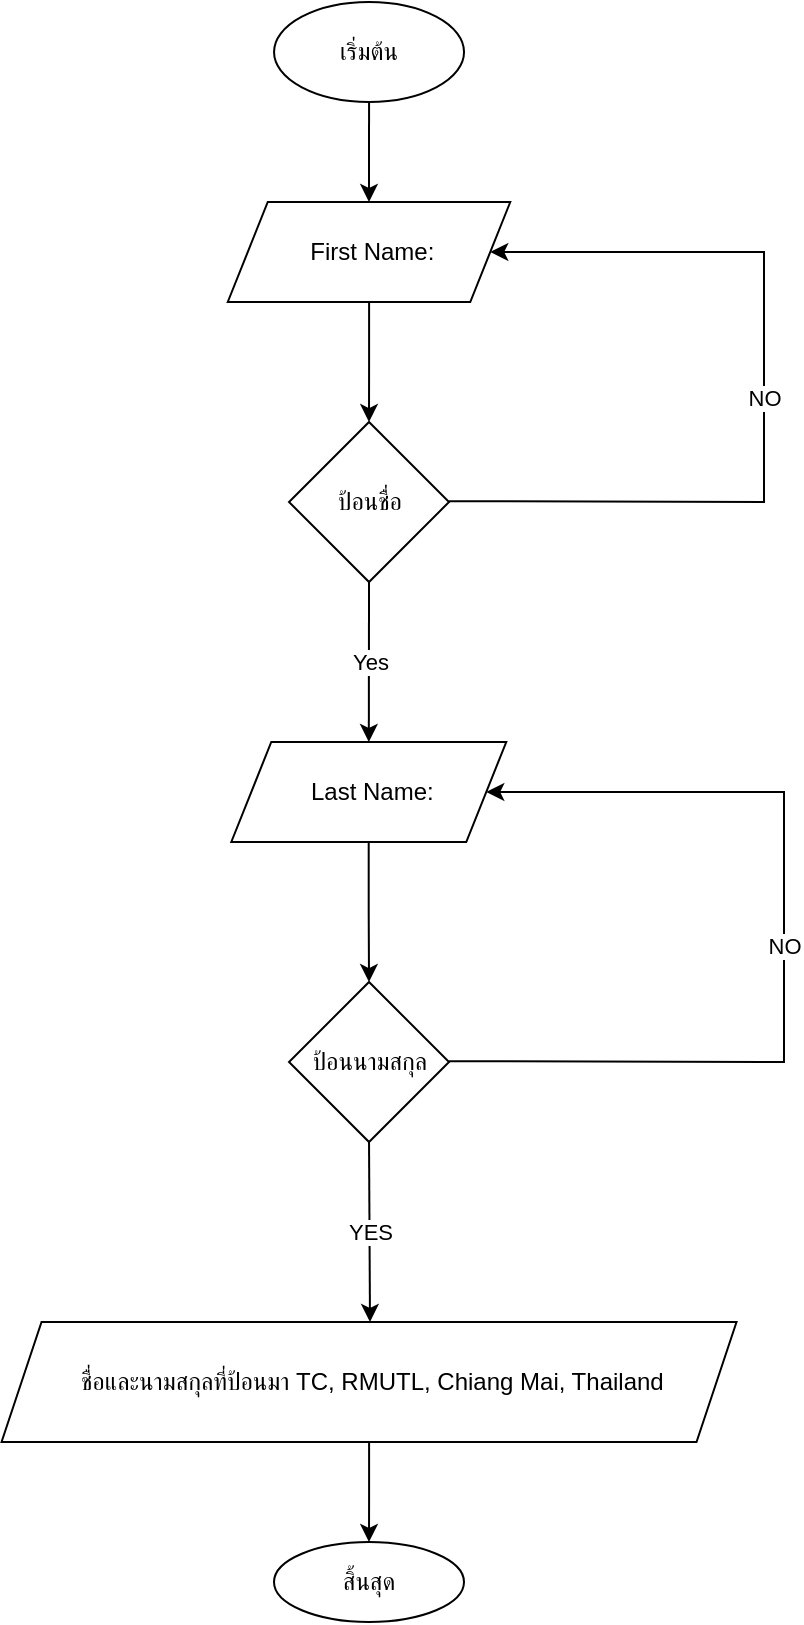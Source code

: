 <mxfile>
    <diagram name="Page-1" id="_to7ITvS1LxcgbfXqIIn">
        <mxGraphModel dx="649" dy="490" grid="1" gridSize="10" guides="1" tooltips="1" connect="1" arrows="1" fold="1" page="1" pageScale="1" pageWidth="850" pageHeight="1100" math="0" shadow="0">
            <root>
                <mxCell id="0"/>
                <mxCell id="1" parent="0"/>
                <mxCell id="FmNaZ-GWL36y1u5ZB01I-8" value="" style="edgeStyle=orthogonalEdgeStyle;rounded=0;orthogonalLoop=1;jettySize=auto;html=1;entryX=0.5;entryY=0;entryDx=0;entryDy=0;" parent="1" source="FmNaZ-GWL36y1u5ZB01I-1" target="FmNaZ-GWL36y1u5ZB01I-3" edge="1">
                    <mxGeometry relative="1" as="geometry">
                        <mxPoint x="412.52" y="190" as="targetPoint"/>
                    </mxGeometry>
                </mxCell>
                <mxCell id="FmNaZ-GWL36y1u5ZB01I-1" value="เริ่มต้น" style="ellipse;whiteSpace=wrap;html=1;" parent="1" vertex="1">
                    <mxGeometry x="365.02" y="100" width="95" height="50" as="geometry"/>
                </mxCell>
                <mxCell id="FmNaZ-GWL36y1u5ZB01I-10" value="" style="edgeStyle=orthogonalEdgeStyle;rounded=0;orthogonalLoop=1;jettySize=auto;html=1;" parent="1" source="FmNaZ-GWL36y1u5ZB01I-3" target="FmNaZ-GWL36y1u5ZB01I-4" edge="1">
                    <mxGeometry relative="1" as="geometry"/>
                </mxCell>
                <mxCell id="FmNaZ-GWL36y1u5ZB01I-3" value="&amp;nbsp;First Name:" style="shape=parallelogram;perimeter=parallelogramPerimeter;whiteSpace=wrap;html=1;fixedSize=1;" parent="1" vertex="1">
                    <mxGeometry x="341.88" y="200" width="141.25" height="50" as="geometry"/>
                </mxCell>
                <mxCell id="FmNaZ-GWL36y1u5ZB01I-4" value="ป้อนชื่อ" style="rhombus;whiteSpace=wrap;html=1;" parent="1" vertex="1">
                    <mxGeometry x="372.51" y="310" width="80" height="80" as="geometry"/>
                </mxCell>
                <mxCell id="FmNaZ-GWL36y1u5ZB01I-35" value="" style="edgeStyle=orthogonalEdgeStyle;rounded=0;orthogonalLoop=1;jettySize=auto;html=1;" parent="1" source="FmNaZ-GWL36y1u5ZB01I-13" target="FmNaZ-GWL36y1u5ZB01I-34" edge="1">
                    <mxGeometry relative="1" as="geometry"/>
                </mxCell>
                <mxCell id="FmNaZ-GWL36y1u5ZB01I-13" value="&amp;nbsp;Last Name:" style="shape=parallelogram;perimeter=parallelogramPerimeter;whiteSpace=wrap;html=1;fixedSize=1;" parent="1" vertex="1">
                    <mxGeometry x="343.64" y="470" width="137.49" height="50" as="geometry"/>
                </mxCell>
                <mxCell id="FmNaZ-GWL36y1u5ZB01I-28" value="" style="endArrow=classic;html=1;rounded=0;exitX=0.5;exitY=1;exitDx=0;exitDy=0;" parent="1" source="FmNaZ-GWL36y1u5ZB01I-4" target="FmNaZ-GWL36y1u5ZB01I-13" edge="1">
                    <mxGeometry relative="1" as="geometry">
                        <mxPoint x="380" y="460" as="sourcePoint"/>
                        <mxPoint x="413" y="460" as="targetPoint"/>
                    </mxGeometry>
                </mxCell>
                <mxCell id="FmNaZ-GWL36y1u5ZB01I-29" value="Yes" style="edgeLabel;resizable=0;html=1;;align=center;verticalAlign=middle;" parent="FmNaZ-GWL36y1u5ZB01I-28" connectable="0" vertex="1">
                    <mxGeometry relative="1" as="geometry"/>
                </mxCell>
                <mxCell id="FmNaZ-GWL36y1u5ZB01I-30" value="" style="endArrow=classic;html=1;rounded=0;entryX=1;entryY=0.5;entryDx=0;entryDy=0;" parent="1" target="FmNaZ-GWL36y1u5ZB01I-3" edge="1">
                    <mxGeometry relative="1" as="geometry">
                        <mxPoint x="452.51" y="349.58" as="sourcePoint"/>
                        <mxPoint x="610" y="320" as="targetPoint"/>
                        <Array as="points">
                            <mxPoint x="610" y="350"/>
                            <mxPoint x="610" y="225"/>
                        </Array>
                    </mxGeometry>
                </mxCell>
                <mxCell id="FmNaZ-GWL36y1u5ZB01I-31" value="NO" style="edgeLabel;resizable=0;html=1;;align=center;verticalAlign=middle;" parent="FmNaZ-GWL36y1u5ZB01I-30" connectable="0" vertex="1">
                    <mxGeometry relative="1" as="geometry"/>
                </mxCell>
                <mxCell id="FmNaZ-GWL36y1u5ZB01I-34" value="ป้อนนามสกุล" style="rhombus;whiteSpace=wrap;html=1;" parent="1" vertex="1">
                    <mxGeometry x="372.51" y="590" width="80" height="80" as="geometry"/>
                </mxCell>
                <mxCell id="FmNaZ-GWL36y1u5ZB01I-36" value="" style="endArrow=classic;html=1;rounded=0;exitX=0.5;exitY=1;exitDx=0;exitDy=0;" parent="1" source="FmNaZ-GWL36y1u5ZB01I-34" edge="1">
                    <mxGeometry relative="1" as="geometry">
                        <mxPoint x="400" y="700" as="sourcePoint"/>
                        <mxPoint x="413" y="760" as="targetPoint"/>
                    </mxGeometry>
                </mxCell>
                <mxCell id="FmNaZ-GWL36y1u5ZB01I-37" value="YES" style="edgeLabel;resizable=0;html=1;;align=center;verticalAlign=middle;" parent="FmNaZ-GWL36y1u5ZB01I-36" connectable="0" vertex="1">
                    <mxGeometry relative="1" as="geometry"/>
                </mxCell>
                <mxCell id="FmNaZ-GWL36y1u5ZB01I-39" value="" style="endArrow=classic;html=1;rounded=0;entryX=1;entryY=0.5;entryDx=0;entryDy=0;" parent="1" target="FmNaZ-GWL36y1u5ZB01I-13" edge="1">
                    <mxGeometry relative="1" as="geometry">
                        <mxPoint x="452.51" y="629.58" as="sourcePoint"/>
                        <mxPoint x="560" y="630" as="targetPoint"/>
                        <Array as="points">
                            <mxPoint x="620" y="630"/>
                            <mxPoint x="620" y="495"/>
                        </Array>
                    </mxGeometry>
                </mxCell>
                <mxCell id="FmNaZ-GWL36y1u5ZB01I-40" value="NO" style="edgeLabel;resizable=0;html=1;;align=center;verticalAlign=middle;" parent="FmNaZ-GWL36y1u5ZB01I-39" connectable="0" vertex="1">
                    <mxGeometry relative="1" as="geometry"/>
                </mxCell>
                <mxCell id="FmNaZ-GWL36y1u5ZB01I-45" value="" style="edgeStyle=orthogonalEdgeStyle;rounded=0;orthogonalLoop=1;jettySize=auto;html=1;" parent="1" source="FmNaZ-GWL36y1u5ZB01I-43" target="FmNaZ-GWL36y1u5ZB01I-44" edge="1">
                    <mxGeometry relative="1" as="geometry"/>
                </mxCell>
                <mxCell id="FmNaZ-GWL36y1u5ZB01I-43" value="&amp;nbsp;ชื่อและนามสกุลที่ป้อนมา TC, RMUTL, Chiang Mai, Thailand" style="shape=parallelogram;perimeter=parallelogramPerimeter;whiteSpace=wrap;html=1;fixedSize=1;" parent="1" vertex="1">
                    <mxGeometry x="228.77" y="760" width="367.49" height="60" as="geometry"/>
                </mxCell>
                <mxCell id="FmNaZ-GWL36y1u5ZB01I-44" value="สิ้นสุด" style="ellipse;whiteSpace=wrap;html=1;" parent="1" vertex="1">
                    <mxGeometry x="365" y="870" width="95" height="40" as="geometry"/>
                </mxCell>
            </root>
        </mxGraphModel>
    </diagram>
</mxfile>